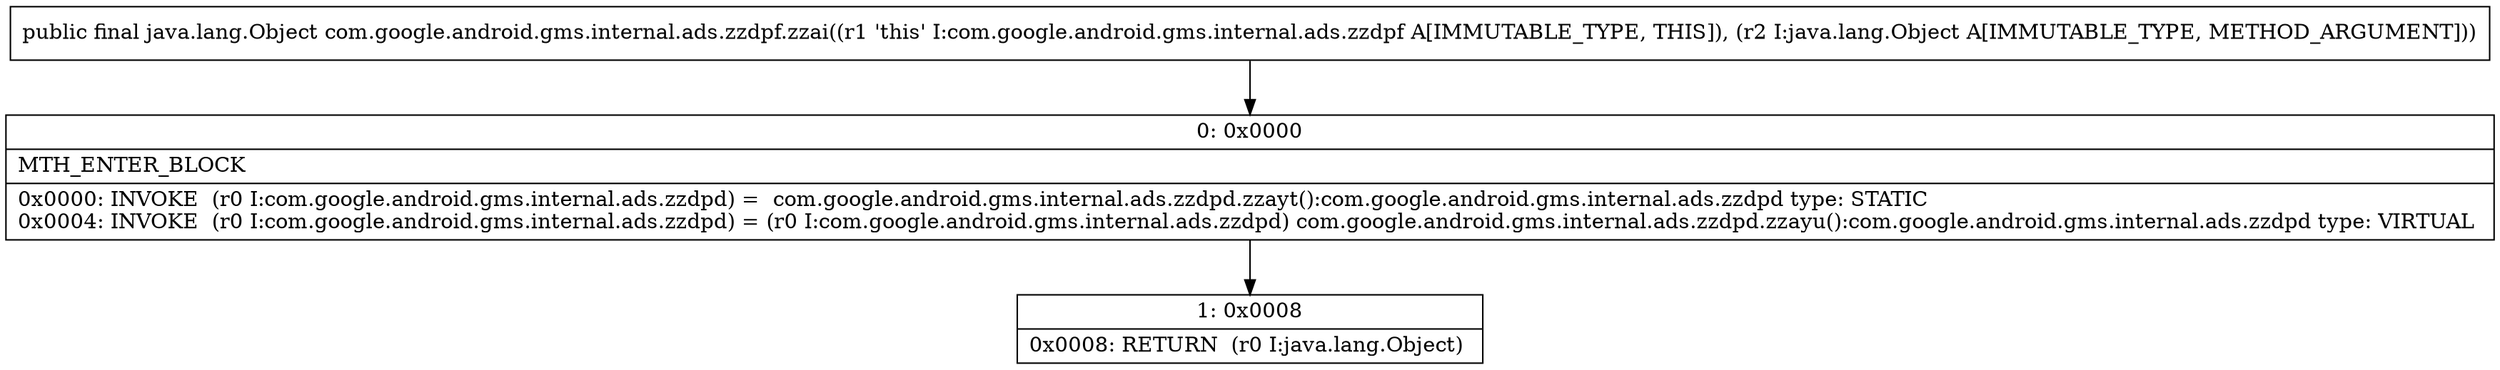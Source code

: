digraph "CFG forcom.google.android.gms.internal.ads.zzdpf.zzai(Ljava\/lang\/Object;)Ljava\/lang\/Object;" {
Node_0 [shape=record,label="{0\:\ 0x0000|MTH_ENTER_BLOCK\l|0x0000: INVOKE  (r0 I:com.google.android.gms.internal.ads.zzdpd) =  com.google.android.gms.internal.ads.zzdpd.zzayt():com.google.android.gms.internal.ads.zzdpd type: STATIC \l0x0004: INVOKE  (r0 I:com.google.android.gms.internal.ads.zzdpd) = (r0 I:com.google.android.gms.internal.ads.zzdpd) com.google.android.gms.internal.ads.zzdpd.zzayu():com.google.android.gms.internal.ads.zzdpd type: VIRTUAL \l}"];
Node_1 [shape=record,label="{1\:\ 0x0008|0x0008: RETURN  (r0 I:java.lang.Object) \l}"];
MethodNode[shape=record,label="{public final java.lang.Object com.google.android.gms.internal.ads.zzdpf.zzai((r1 'this' I:com.google.android.gms.internal.ads.zzdpf A[IMMUTABLE_TYPE, THIS]), (r2 I:java.lang.Object A[IMMUTABLE_TYPE, METHOD_ARGUMENT])) }"];
MethodNode -> Node_0;
Node_0 -> Node_1;
}


